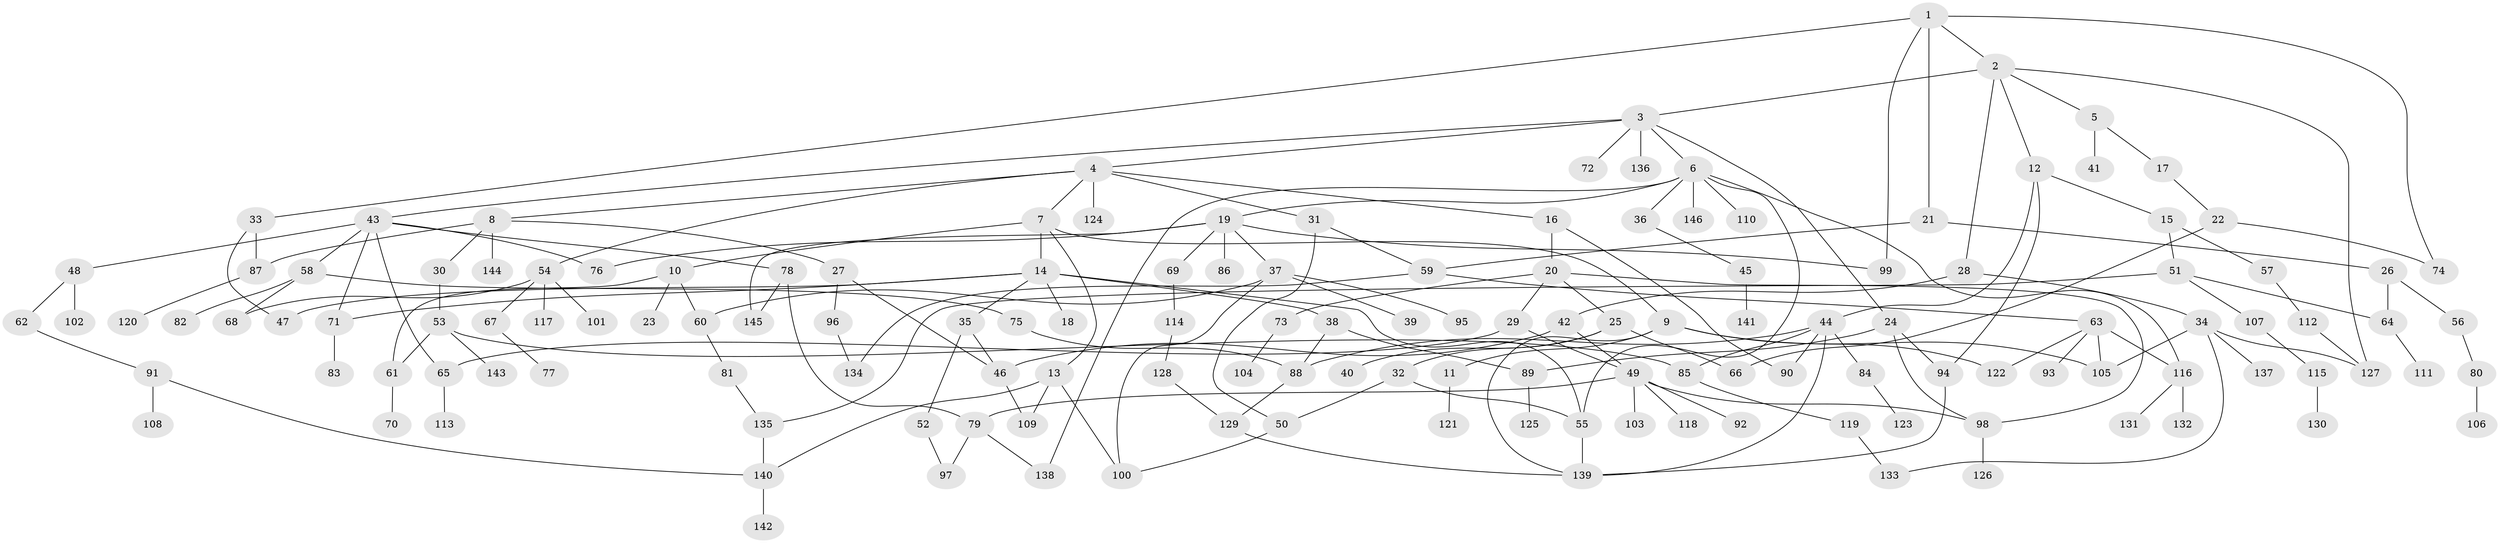 // Generated by graph-tools (version 1.1) at 2025/10/02/27/25 16:10:52]
// undirected, 146 vertices, 195 edges
graph export_dot {
graph [start="1"]
  node [color=gray90,style=filled];
  1;
  2;
  3;
  4;
  5;
  6;
  7;
  8;
  9;
  10;
  11;
  12;
  13;
  14;
  15;
  16;
  17;
  18;
  19;
  20;
  21;
  22;
  23;
  24;
  25;
  26;
  27;
  28;
  29;
  30;
  31;
  32;
  33;
  34;
  35;
  36;
  37;
  38;
  39;
  40;
  41;
  42;
  43;
  44;
  45;
  46;
  47;
  48;
  49;
  50;
  51;
  52;
  53;
  54;
  55;
  56;
  57;
  58;
  59;
  60;
  61;
  62;
  63;
  64;
  65;
  66;
  67;
  68;
  69;
  70;
  71;
  72;
  73;
  74;
  75;
  76;
  77;
  78;
  79;
  80;
  81;
  82;
  83;
  84;
  85;
  86;
  87;
  88;
  89;
  90;
  91;
  92;
  93;
  94;
  95;
  96;
  97;
  98;
  99;
  100;
  101;
  102;
  103;
  104;
  105;
  106;
  107;
  108;
  109;
  110;
  111;
  112;
  113;
  114;
  115;
  116;
  117;
  118;
  119;
  120;
  121;
  122;
  123;
  124;
  125;
  126;
  127;
  128;
  129;
  130;
  131;
  132;
  133;
  134;
  135;
  136;
  137;
  138;
  139;
  140;
  141;
  142;
  143;
  144;
  145;
  146;
  1 -- 2;
  1 -- 21;
  1 -- 33;
  1 -- 74;
  1 -- 99;
  2 -- 3;
  2 -- 5;
  2 -- 12;
  2 -- 28;
  2 -- 127;
  3 -- 4;
  3 -- 6;
  3 -- 24;
  3 -- 43;
  3 -- 72;
  3 -- 136;
  4 -- 7;
  4 -- 8;
  4 -- 16;
  4 -- 31;
  4 -- 54;
  4 -- 124;
  5 -- 17;
  5 -- 41;
  6 -- 19;
  6 -- 36;
  6 -- 55;
  6 -- 110;
  6 -- 146;
  6 -- 116;
  6 -- 138;
  7 -- 9;
  7 -- 10;
  7 -- 13;
  7 -- 14;
  8 -- 27;
  8 -- 30;
  8 -- 144;
  8 -- 87;
  9 -- 11;
  9 -- 139;
  9 -- 105;
  9 -- 122;
  10 -- 23;
  10 -- 60;
  10 -- 61;
  11 -- 121;
  12 -- 15;
  12 -- 44;
  12 -- 94;
  13 -- 100;
  13 -- 109;
  13 -- 140;
  14 -- 18;
  14 -- 35;
  14 -- 38;
  14 -- 47;
  14 -- 71;
  14 -- 55;
  15 -- 51;
  15 -- 57;
  16 -- 20;
  16 -- 90;
  17 -- 22;
  19 -- 37;
  19 -- 69;
  19 -- 76;
  19 -- 86;
  19 -- 99;
  19 -- 145;
  20 -- 25;
  20 -- 29;
  20 -- 73;
  20 -- 98;
  21 -- 26;
  21 -- 59;
  22 -- 74;
  22 -- 66;
  24 -- 94;
  24 -- 98;
  24 -- 89;
  25 -- 32;
  25 -- 40;
  25 -- 66;
  26 -- 56;
  26 -- 64;
  27 -- 46;
  27 -- 96;
  28 -- 34;
  28 -- 42;
  29 -- 65;
  29 -- 49;
  30 -- 53;
  31 -- 50;
  31 -- 59;
  32 -- 55;
  32 -- 50;
  33 -- 87;
  33 -- 47;
  34 -- 133;
  34 -- 137;
  34 -- 127;
  34 -- 105;
  35 -- 52;
  35 -- 46;
  36 -- 45;
  37 -- 39;
  37 -- 95;
  37 -- 60;
  37 -- 100;
  38 -- 89;
  38 -- 88;
  42 -- 49;
  42 -- 46;
  43 -- 48;
  43 -- 58;
  43 -- 71;
  43 -- 78;
  43 -- 65;
  43 -- 76;
  44 -- 84;
  44 -- 90;
  44 -- 139;
  44 -- 85;
  44 -- 88;
  45 -- 141;
  46 -- 109;
  48 -- 62;
  48 -- 102;
  49 -- 79;
  49 -- 92;
  49 -- 103;
  49 -- 118;
  49 -- 98;
  50 -- 100;
  51 -- 64;
  51 -- 107;
  51 -- 135;
  52 -- 97;
  53 -- 61;
  53 -- 85;
  53 -- 143;
  54 -- 67;
  54 -- 101;
  54 -- 117;
  54 -- 68;
  55 -- 139;
  56 -- 80;
  57 -- 112;
  58 -- 68;
  58 -- 75;
  58 -- 82;
  59 -- 63;
  59 -- 134;
  60 -- 81;
  61 -- 70;
  62 -- 91;
  63 -- 93;
  63 -- 105;
  63 -- 116;
  63 -- 122;
  64 -- 111;
  65 -- 113;
  67 -- 77;
  69 -- 114;
  71 -- 83;
  73 -- 104;
  75 -- 88;
  78 -- 145;
  78 -- 79;
  79 -- 138;
  79 -- 97;
  80 -- 106;
  81 -- 135;
  84 -- 123;
  85 -- 119;
  87 -- 120;
  88 -- 129;
  89 -- 125;
  91 -- 108;
  91 -- 140;
  94 -- 139;
  96 -- 134;
  98 -- 126;
  107 -- 115;
  112 -- 127;
  114 -- 128;
  115 -- 130;
  116 -- 131;
  116 -- 132;
  119 -- 133;
  128 -- 129;
  129 -- 139;
  135 -- 140;
  140 -- 142;
}
